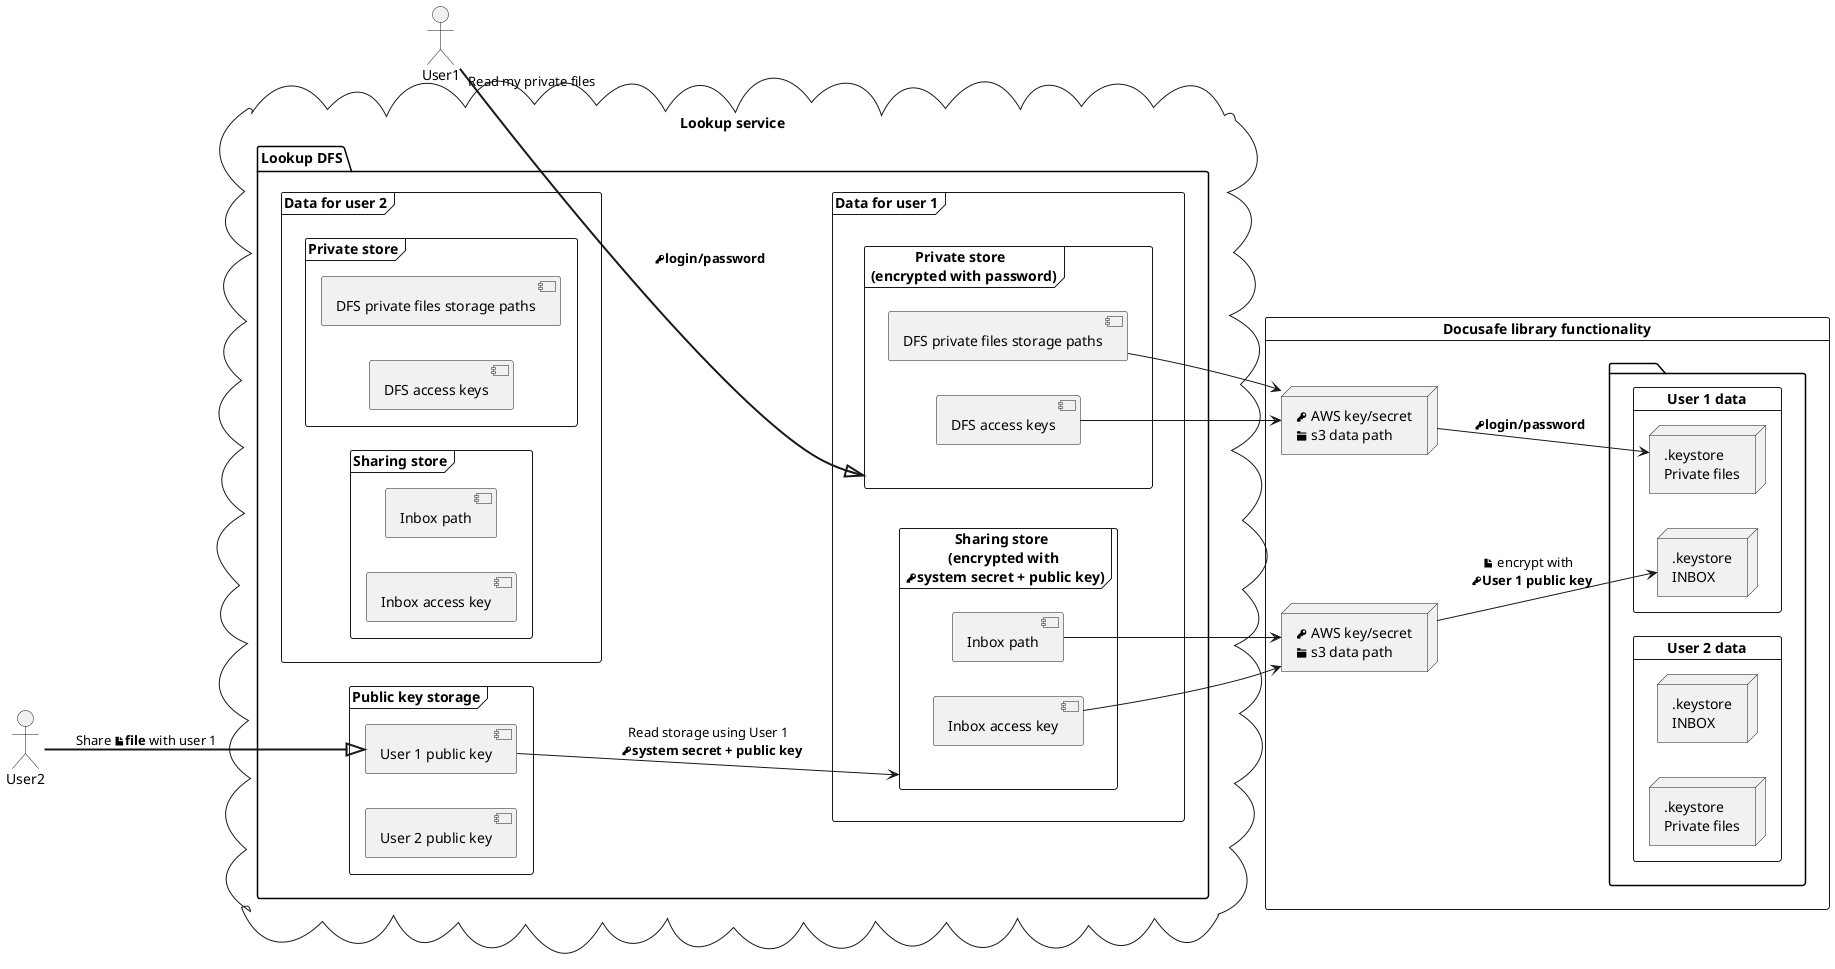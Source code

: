 @startuml
cloud "Lookup service" {
  package "Lookup DFS" {
  left to right direction
    frame "Data for user 1" {

      frame "Private store \n (encrypted with password)" as privateStoreUser1 {
        [DFS private files storage paths] as mapPrivate1
        [DFS access keys] as privateAccessKey1
      }

      frame "Sharing store \n (encrypted with \n **<&key>system secret + public key**)" as sharingStoreUser1 {
        [Inbox path] as mapInbox1
        [Inbox access key] as publicAccessKey1
      }
    }

    frame "Data for user 2" {

      frame "Private store" as privateStoreUser2 {
        [DFS private files storage paths] as mapPrivate2
        [DFS access keys] as privateAccessKey2
      }

      frame "Sharing store" as sharingStoreUser2 {
        [Inbox path] as mapInbox2
        [Inbox access key] as publicAccessKey2
      }
    }

    frame "Public key storage" {
      left to right direction
      [User 1 public key] as user1publicKey
      [User 2 public key] as user2publicKey
    }
  }
}

actor User1 as user1
actor User2 as user2

card "Docusafe library functionality" {
  package {
    card "User 1 data" as User1data {
      node inboxUsr1 [
        .keystore
        INBOX
      ]
      node filesUsr1 [
        .keystore
        Private files
      ]
    }

    card "User 2 data" as User2data {
      node inboxUsr2 [
        .keystore
        INBOX
      ]
      node filesUsr2 [
        .keystore
        Private files
      ]
    }
  }


  node user1privateFilesAccess [
  <&key> AWS key/secret
  <&folder> s3 data path
  ]

  user1 ==^ privateStoreUser1 : "Read my private files" **<&key>login/password**
  mapPrivate1 --> user1privateFilesAccess
  privateAccessKey1 --> user1privateFilesAccess
  user1privateFilesAccess --> filesUsr1 :  **<&key>login/password**

  node user2shareFilesAccess [
  <&key> AWS key/secret
  <&folder> s3 data path
  ]

  user2 ==^ user1publicKey : Share **<&file>file** with user 1
  user1publicKey --> sharingStoreUser1 : Read storage using User 1 \n **<&key>system secret + public key**
  mapInbox1 --> user2shareFilesAccess
  publicAccessKey1 --> user2shareFilesAccess
  user2shareFilesAccess --> inboxUsr1 : <&file> encrypt with \n **<&key>User 1 public key**
}
@enduml